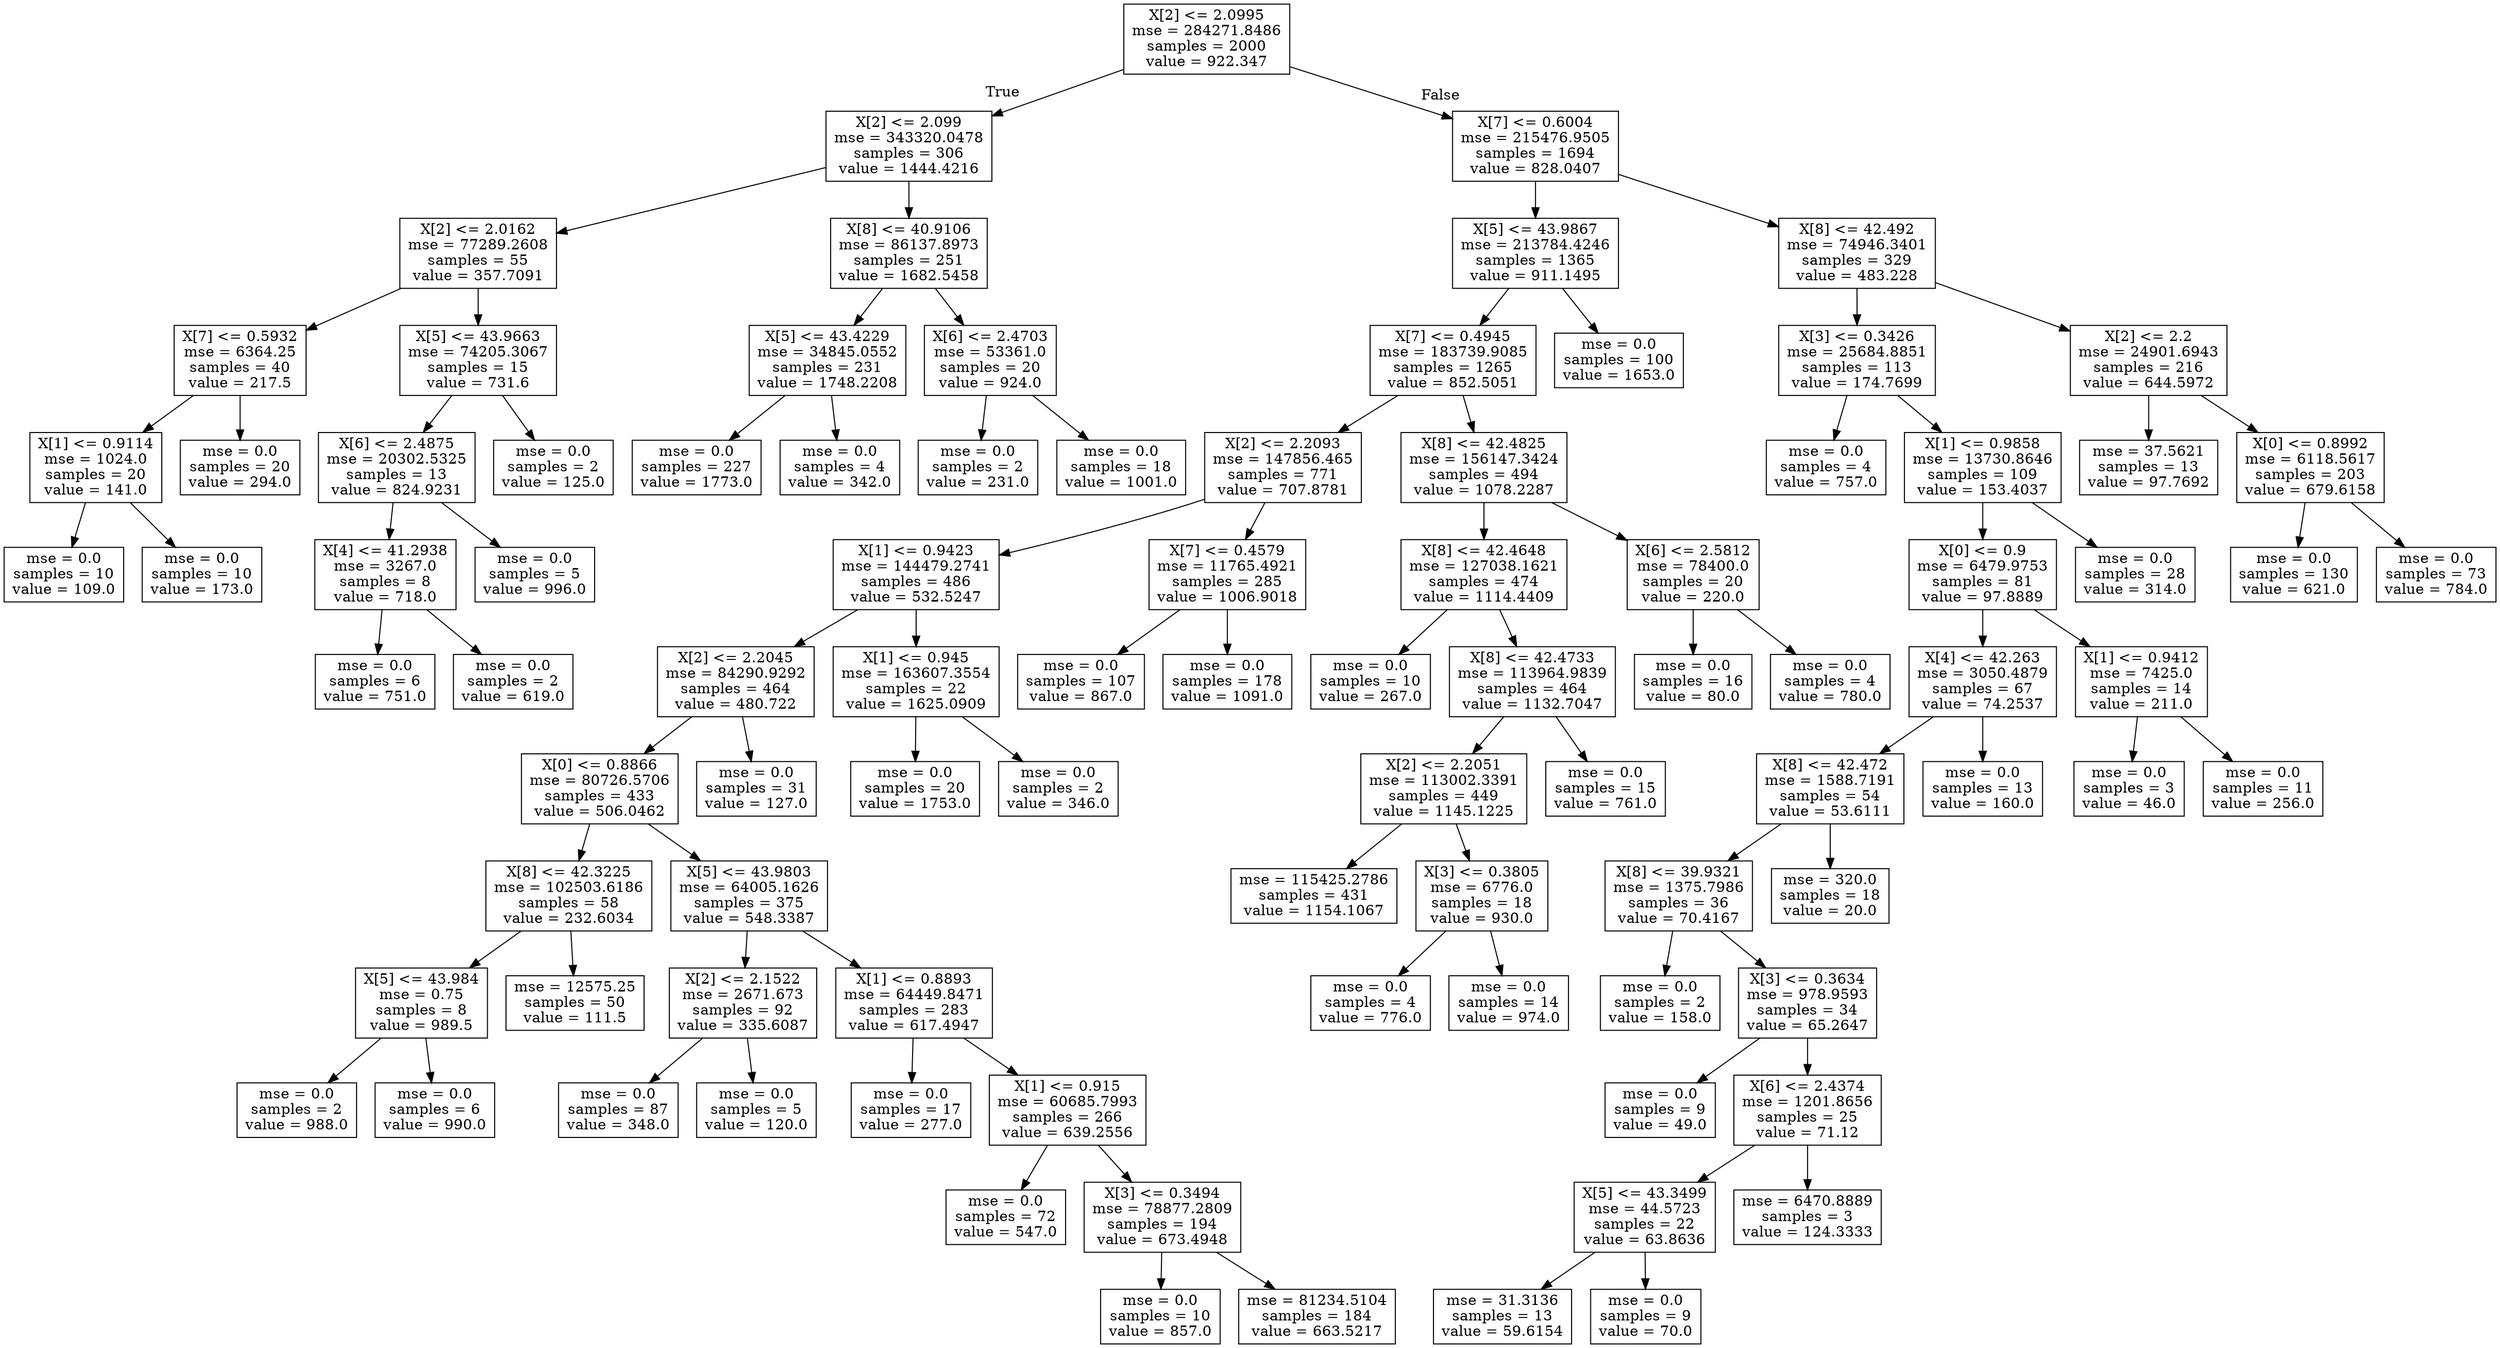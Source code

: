 digraph Tree {
node [shape=box] ;
0 [label="X[2] <= 2.0995\nmse = 284271.8486\nsamples = 2000\nvalue = 922.347"] ;
1 [label="X[2] <= 2.099\nmse = 343320.0478\nsamples = 306\nvalue = 1444.4216"] ;
0 -> 1 [labeldistance=2.5, labelangle=45, headlabel="True"] ;
2 [label="X[2] <= 2.0162\nmse = 77289.2608\nsamples = 55\nvalue = 357.7091"] ;
1 -> 2 ;
3 [label="X[7] <= 0.5932\nmse = 6364.25\nsamples = 40\nvalue = 217.5"] ;
2 -> 3 ;
4 [label="X[1] <= 0.9114\nmse = 1024.0\nsamples = 20\nvalue = 141.0"] ;
3 -> 4 ;
5 [label="mse = 0.0\nsamples = 10\nvalue = 109.0"] ;
4 -> 5 ;
6 [label="mse = 0.0\nsamples = 10\nvalue = 173.0"] ;
4 -> 6 ;
7 [label="mse = 0.0\nsamples = 20\nvalue = 294.0"] ;
3 -> 7 ;
8 [label="X[5] <= 43.9663\nmse = 74205.3067\nsamples = 15\nvalue = 731.6"] ;
2 -> 8 ;
9 [label="X[6] <= 2.4875\nmse = 20302.5325\nsamples = 13\nvalue = 824.9231"] ;
8 -> 9 ;
10 [label="X[4] <= 41.2938\nmse = 3267.0\nsamples = 8\nvalue = 718.0"] ;
9 -> 10 ;
11 [label="mse = 0.0\nsamples = 6\nvalue = 751.0"] ;
10 -> 11 ;
12 [label="mse = 0.0\nsamples = 2\nvalue = 619.0"] ;
10 -> 12 ;
13 [label="mse = 0.0\nsamples = 5\nvalue = 996.0"] ;
9 -> 13 ;
14 [label="mse = 0.0\nsamples = 2\nvalue = 125.0"] ;
8 -> 14 ;
15 [label="X[8] <= 40.9106\nmse = 86137.8973\nsamples = 251\nvalue = 1682.5458"] ;
1 -> 15 ;
16 [label="X[5] <= 43.4229\nmse = 34845.0552\nsamples = 231\nvalue = 1748.2208"] ;
15 -> 16 ;
17 [label="mse = 0.0\nsamples = 227\nvalue = 1773.0"] ;
16 -> 17 ;
18 [label="mse = 0.0\nsamples = 4\nvalue = 342.0"] ;
16 -> 18 ;
19 [label="X[6] <= 2.4703\nmse = 53361.0\nsamples = 20\nvalue = 924.0"] ;
15 -> 19 ;
20 [label="mse = 0.0\nsamples = 2\nvalue = 231.0"] ;
19 -> 20 ;
21 [label="mse = 0.0\nsamples = 18\nvalue = 1001.0"] ;
19 -> 21 ;
22 [label="X[7] <= 0.6004\nmse = 215476.9505\nsamples = 1694\nvalue = 828.0407"] ;
0 -> 22 [labeldistance=2.5, labelangle=-45, headlabel="False"] ;
23 [label="X[5] <= 43.9867\nmse = 213784.4246\nsamples = 1365\nvalue = 911.1495"] ;
22 -> 23 ;
24 [label="X[7] <= 0.4945\nmse = 183739.9085\nsamples = 1265\nvalue = 852.5051"] ;
23 -> 24 ;
25 [label="X[2] <= 2.2093\nmse = 147856.465\nsamples = 771\nvalue = 707.8781"] ;
24 -> 25 ;
26 [label="X[1] <= 0.9423\nmse = 144479.2741\nsamples = 486\nvalue = 532.5247"] ;
25 -> 26 ;
27 [label="X[2] <= 2.2045\nmse = 84290.9292\nsamples = 464\nvalue = 480.722"] ;
26 -> 27 ;
28 [label="X[0] <= 0.8866\nmse = 80726.5706\nsamples = 433\nvalue = 506.0462"] ;
27 -> 28 ;
29 [label="X[8] <= 42.3225\nmse = 102503.6186\nsamples = 58\nvalue = 232.6034"] ;
28 -> 29 ;
30 [label="X[5] <= 43.984\nmse = 0.75\nsamples = 8\nvalue = 989.5"] ;
29 -> 30 ;
31 [label="mse = 0.0\nsamples = 2\nvalue = 988.0"] ;
30 -> 31 ;
32 [label="mse = 0.0\nsamples = 6\nvalue = 990.0"] ;
30 -> 32 ;
33 [label="mse = 12575.25\nsamples = 50\nvalue = 111.5"] ;
29 -> 33 ;
34 [label="X[5] <= 43.9803\nmse = 64005.1626\nsamples = 375\nvalue = 548.3387"] ;
28 -> 34 ;
35 [label="X[2] <= 2.1522\nmse = 2671.673\nsamples = 92\nvalue = 335.6087"] ;
34 -> 35 ;
36 [label="mse = 0.0\nsamples = 87\nvalue = 348.0"] ;
35 -> 36 ;
37 [label="mse = 0.0\nsamples = 5\nvalue = 120.0"] ;
35 -> 37 ;
38 [label="X[1] <= 0.8893\nmse = 64449.8471\nsamples = 283\nvalue = 617.4947"] ;
34 -> 38 ;
39 [label="mse = 0.0\nsamples = 17\nvalue = 277.0"] ;
38 -> 39 ;
40 [label="X[1] <= 0.915\nmse = 60685.7993\nsamples = 266\nvalue = 639.2556"] ;
38 -> 40 ;
41 [label="mse = 0.0\nsamples = 72\nvalue = 547.0"] ;
40 -> 41 ;
42 [label="X[3] <= 0.3494\nmse = 78877.2809\nsamples = 194\nvalue = 673.4948"] ;
40 -> 42 ;
43 [label="mse = 0.0\nsamples = 10\nvalue = 857.0"] ;
42 -> 43 ;
44 [label="mse = 81234.5104\nsamples = 184\nvalue = 663.5217"] ;
42 -> 44 ;
45 [label="mse = 0.0\nsamples = 31\nvalue = 127.0"] ;
27 -> 45 ;
46 [label="X[1] <= 0.945\nmse = 163607.3554\nsamples = 22\nvalue = 1625.0909"] ;
26 -> 46 ;
47 [label="mse = 0.0\nsamples = 20\nvalue = 1753.0"] ;
46 -> 47 ;
48 [label="mse = 0.0\nsamples = 2\nvalue = 346.0"] ;
46 -> 48 ;
49 [label="X[7] <= 0.4579\nmse = 11765.4921\nsamples = 285\nvalue = 1006.9018"] ;
25 -> 49 ;
50 [label="mse = 0.0\nsamples = 107\nvalue = 867.0"] ;
49 -> 50 ;
51 [label="mse = 0.0\nsamples = 178\nvalue = 1091.0"] ;
49 -> 51 ;
52 [label="X[8] <= 42.4825\nmse = 156147.3424\nsamples = 494\nvalue = 1078.2287"] ;
24 -> 52 ;
53 [label="X[8] <= 42.4648\nmse = 127038.1621\nsamples = 474\nvalue = 1114.4409"] ;
52 -> 53 ;
54 [label="mse = 0.0\nsamples = 10\nvalue = 267.0"] ;
53 -> 54 ;
55 [label="X[8] <= 42.4733\nmse = 113964.9839\nsamples = 464\nvalue = 1132.7047"] ;
53 -> 55 ;
56 [label="X[2] <= 2.2051\nmse = 113002.3391\nsamples = 449\nvalue = 1145.1225"] ;
55 -> 56 ;
57 [label="mse = 115425.2786\nsamples = 431\nvalue = 1154.1067"] ;
56 -> 57 ;
58 [label="X[3] <= 0.3805\nmse = 6776.0\nsamples = 18\nvalue = 930.0"] ;
56 -> 58 ;
59 [label="mse = 0.0\nsamples = 4\nvalue = 776.0"] ;
58 -> 59 ;
60 [label="mse = 0.0\nsamples = 14\nvalue = 974.0"] ;
58 -> 60 ;
61 [label="mse = 0.0\nsamples = 15\nvalue = 761.0"] ;
55 -> 61 ;
62 [label="X[6] <= 2.5812\nmse = 78400.0\nsamples = 20\nvalue = 220.0"] ;
52 -> 62 ;
63 [label="mse = 0.0\nsamples = 16\nvalue = 80.0"] ;
62 -> 63 ;
64 [label="mse = 0.0\nsamples = 4\nvalue = 780.0"] ;
62 -> 64 ;
65 [label="mse = 0.0\nsamples = 100\nvalue = 1653.0"] ;
23 -> 65 ;
66 [label="X[8] <= 42.492\nmse = 74946.3401\nsamples = 329\nvalue = 483.228"] ;
22 -> 66 ;
67 [label="X[3] <= 0.3426\nmse = 25684.8851\nsamples = 113\nvalue = 174.7699"] ;
66 -> 67 ;
68 [label="mse = 0.0\nsamples = 4\nvalue = 757.0"] ;
67 -> 68 ;
69 [label="X[1] <= 0.9858\nmse = 13730.8646\nsamples = 109\nvalue = 153.4037"] ;
67 -> 69 ;
70 [label="X[0] <= 0.9\nmse = 6479.9753\nsamples = 81\nvalue = 97.8889"] ;
69 -> 70 ;
71 [label="X[4] <= 42.263\nmse = 3050.4879\nsamples = 67\nvalue = 74.2537"] ;
70 -> 71 ;
72 [label="X[8] <= 42.472\nmse = 1588.7191\nsamples = 54\nvalue = 53.6111"] ;
71 -> 72 ;
73 [label="X[8] <= 39.9321\nmse = 1375.7986\nsamples = 36\nvalue = 70.4167"] ;
72 -> 73 ;
74 [label="mse = 0.0\nsamples = 2\nvalue = 158.0"] ;
73 -> 74 ;
75 [label="X[3] <= 0.3634\nmse = 978.9593\nsamples = 34\nvalue = 65.2647"] ;
73 -> 75 ;
76 [label="mse = 0.0\nsamples = 9\nvalue = 49.0"] ;
75 -> 76 ;
77 [label="X[6] <= 2.4374\nmse = 1201.8656\nsamples = 25\nvalue = 71.12"] ;
75 -> 77 ;
78 [label="X[5] <= 43.3499\nmse = 44.5723\nsamples = 22\nvalue = 63.8636"] ;
77 -> 78 ;
79 [label="mse = 31.3136\nsamples = 13\nvalue = 59.6154"] ;
78 -> 79 ;
80 [label="mse = 0.0\nsamples = 9\nvalue = 70.0"] ;
78 -> 80 ;
81 [label="mse = 6470.8889\nsamples = 3\nvalue = 124.3333"] ;
77 -> 81 ;
82 [label="mse = 320.0\nsamples = 18\nvalue = 20.0"] ;
72 -> 82 ;
83 [label="mse = 0.0\nsamples = 13\nvalue = 160.0"] ;
71 -> 83 ;
84 [label="X[1] <= 0.9412\nmse = 7425.0\nsamples = 14\nvalue = 211.0"] ;
70 -> 84 ;
85 [label="mse = 0.0\nsamples = 3\nvalue = 46.0"] ;
84 -> 85 ;
86 [label="mse = 0.0\nsamples = 11\nvalue = 256.0"] ;
84 -> 86 ;
87 [label="mse = 0.0\nsamples = 28\nvalue = 314.0"] ;
69 -> 87 ;
88 [label="X[2] <= 2.2\nmse = 24901.6943\nsamples = 216\nvalue = 644.5972"] ;
66 -> 88 ;
89 [label="mse = 37.5621\nsamples = 13\nvalue = 97.7692"] ;
88 -> 89 ;
90 [label="X[0] <= 0.8992\nmse = 6118.5617\nsamples = 203\nvalue = 679.6158"] ;
88 -> 90 ;
91 [label="mse = 0.0\nsamples = 130\nvalue = 621.0"] ;
90 -> 91 ;
92 [label="mse = 0.0\nsamples = 73\nvalue = 784.0"] ;
90 -> 92 ;
}